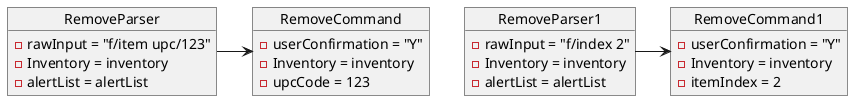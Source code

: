 @startuml
'https://plantuml.com/sequence-diagram


object RemoveParser{
    - rawInput = "f/item upc/123"
    - Inventory = inventory
    - alertList = alertList
}

object RemoveParser1{
    - rawInput = "f/index 2"
    - Inventory = inventory
    - alertList = alertList
}

object RemoveCommand{
    - userConfirmation = "Y"
    - Inventory = inventory
    - upcCode = 123
}

object RemoveCommand1{
    - userConfirmation = "Y"
    - Inventory = inventory
    - itemIndex = 2
}

RemoveParser -> RemoveCommand
RemoveParser1 -> RemoveCommand1
@enduml